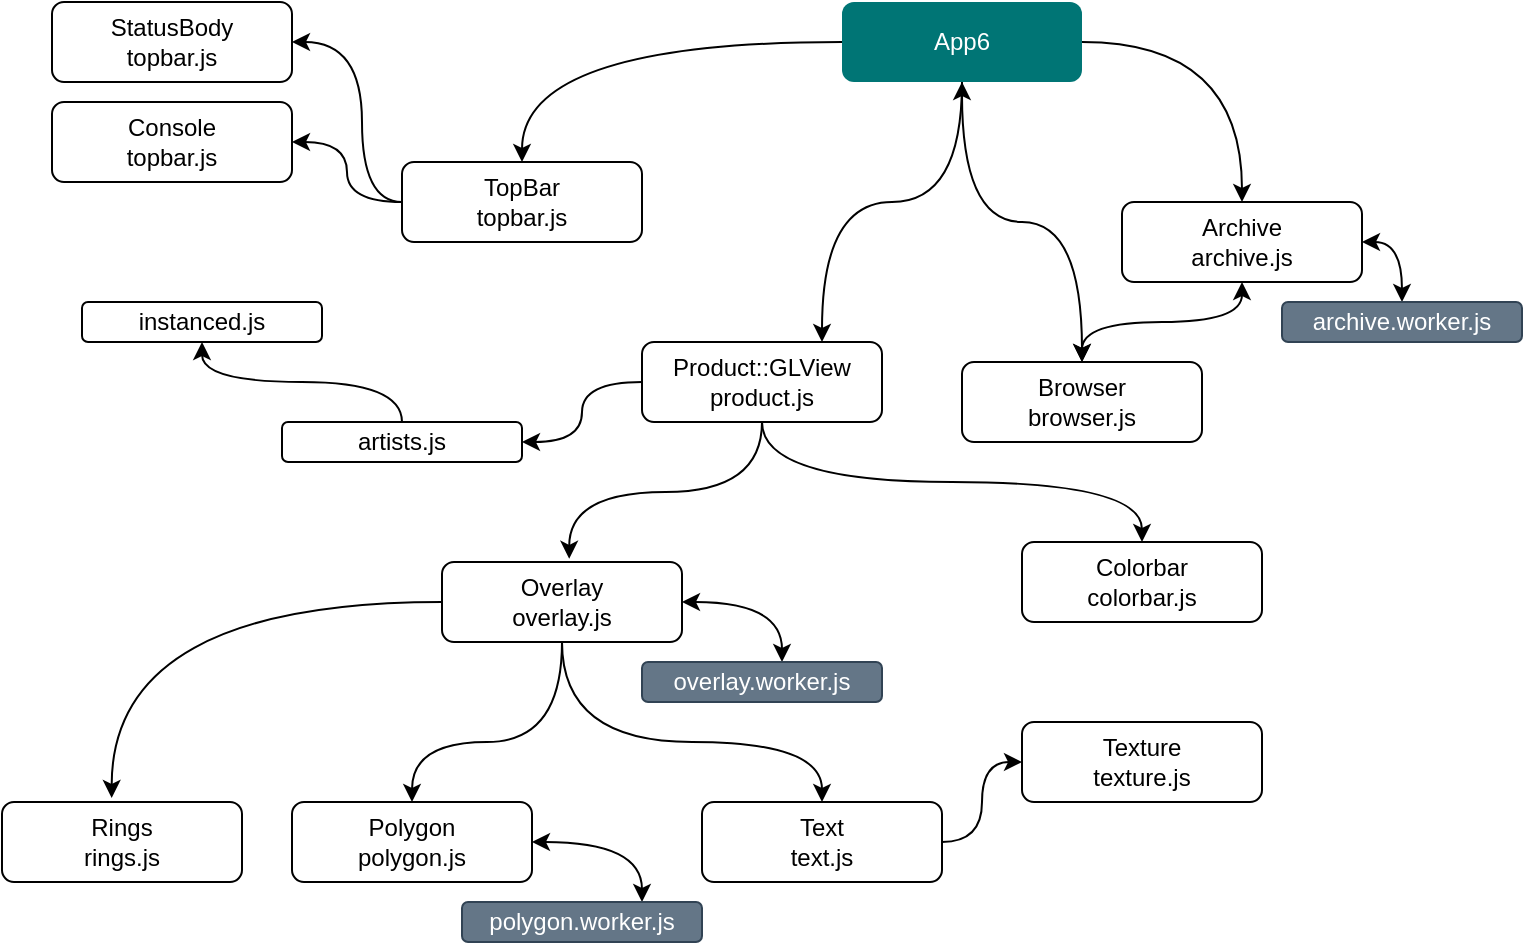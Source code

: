 <mxfile version="16.5.1" type="device" pages="3"><diagram id="s1EvRMZb2lIv_xL7dXXI" name="app6"><mxGraphModel dx="861" dy="581" grid="1" gridSize="10" guides="1" tooltips="1" connect="1" arrows="1" fold="1" page="1" pageScale="1" pageWidth="1100" pageHeight="850" math="0" shadow="0"><root><mxCell id="HyvnY60XRrLfKeuSC4Jx-0"/><mxCell id="HyvnY60XRrLfKeuSC4Jx-1" parent="HyvnY60XRrLfKeuSC4Jx-0"/><mxCell id="HyvnY60XRrLfKeuSC4Jx-2" value="App6" style="rounded=1;whiteSpace=wrap;html=1;fillColor=#007575;fontColor=#ffffff;strokeColor=none;" vertex="1" parent="HyvnY60XRrLfKeuSC4Jx-1"><mxGeometry x="460" y="40" width="120" height="40" as="geometry"/></mxCell><mxCell id="HyvnY60XRrLfKeuSC4Jx-3" style="edgeStyle=orthogonalEdgeStyle;curved=1;rounded=0;orthogonalLoop=1;jettySize=auto;html=1;" edge="1" parent="HyvnY60XRrLfKeuSC4Jx-1" source="HyvnY60XRrLfKeuSC4Jx-4" target="HyvnY60XRrLfKeuSC4Jx-27"><mxGeometry relative="1" as="geometry"/></mxCell><mxCell id="HyvnY60XRrLfKeuSC4Jx-4" value="Product::GLView&lt;br&gt;product.js" style="rounded=1;whiteSpace=wrap;html=1;" vertex="1" parent="HyvnY60XRrLfKeuSC4Jx-1"><mxGeometry x="360" y="210" width="120" height="40" as="geometry"/></mxCell><mxCell id="HyvnY60XRrLfKeuSC4Jx-5" style="edgeStyle=orthogonalEdgeStyle;curved=1;rounded=1;jumpStyle=arc;orthogonalLoop=1;jettySize=auto;html=1;startArrow=none;startFill=0;strokeColor=default;elbow=vertical;" edge="1" parent="HyvnY60XRrLfKeuSC4Jx-1" source="HyvnY60XRrLfKeuSC4Jx-7" target="HyvnY60XRrLfKeuSC4Jx-37"><mxGeometry relative="1" as="geometry"/></mxCell><mxCell id="HyvnY60XRrLfKeuSC4Jx-6" style="edgeStyle=orthogonalEdgeStyle;curved=1;rounded=1;jumpStyle=arc;orthogonalLoop=1;jettySize=auto;html=1;startArrow=none;startFill=0;strokeColor=default;elbow=vertical;" edge="1" parent="HyvnY60XRrLfKeuSC4Jx-1" source="HyvnY60XRrLfKeuSC4Jx-7" target="HyvnY60XRrLfKeuSC4Jx-38"><mxGeometry relative="1" as="geometry"><Array as="points"><mxPoint x="220" y="140"/><mxPoint x="220" y="60"/></Array></mxGeometry></mxCell><mxCell id="HyvnY60XRrLfKeuSC4Jx-7" value="TopBar&lt;br&gt;topbar.js" style="rounded=1;whiteSpace=wrap;html=1;" vertex="1" parent="HyvnY60XRrLfKeuSC4Jx-1"><mxGeometry x="240" y="120" width="120" height="40" as="geometry"/></mxCell><mxCell id="HyvnY60XRrLfKeuSC4Jx-8" style="edgeStyle=orthogonalEdgeStyle;rounded=0;orthogonalLoop=1;jettySize=auto;html=1;curved=1;startArrow=classic;startFill=1;" edge="1" parent="HyvnY60XRrLfKeuSC4Jx-1" source="HyvnY60XRrLfKeuSC4Jx-2" target="HyvnY60XRrLfKeuSC4Jx-12"><mxGeometry relative="1" as="geometry"/></mxCell><mxCell id="HyvnY60XRrLfKeuSC4Jx-9" style="rounded=1;orthogonalLoop=1;jettySize=auto;html=1;startArrow=classic;startFill=1;elbow=vertical;jumpStyle=arc;edgeStyle=orthogonalEdgeStyle;curved=1;" edge="1" parent="HyvnY60XRrLfKeuSC4Jx-1" source="HyvnY60XRrLfKeuSC4Jx-10" target="HyvnY60XRrLfKeuSC4Jx-11"><mxGeometry relative="1" as="geometry"><Array as="points"><mxPoint x="740" y="160"/></Array></mxGeometry></mxCell><mxCell id="HyvnY60XRrLfKeuSC4Jx-10" value="Archive&lt;br&gt;archive.js" style="rounded=1;whiteSpace=wrap;html=1;" vertex="1" parent="HyvnY60XRrLfKeuSC4Jx-1"><mxGeometry x="600" y="140" width="120" height="40" as="geometry"/></mxCell><mxCell id="HyvnY60XRrLfKeuSC4Jx-11" value="archive.worker.js" style="rounded=1;whiteSpace=wrap;html=1;fillColor=#647687;fontColor=#ffffff;strokeColor=#314354;" vertex="1" parent="HyvnY60XRrLfKeuSC4Jx-1"><mxGeometry x="680" y="190" width="120" height="20" as="geometry"/></mxCell><mxCell id="HyvnY60XRrLfKeuSC4Jx-12" value="Browser&lt;br&gt;browser.js" style="rounded=1;whiteSpace=wrap;html=1;" vertex="1" parent="HyvnY60XRrLfKeuSC4Jx-1"><mxGeometry x="520" y="220" width="120" height="40" as="geometry"/></mxCell><mxCell id="HyvnY60XRrLfKeuSC4Jx-13" style="edgeStyle=orthogonalEdgeStyle;curved=1;rounded=0;orthogonalLoop=1;jettySize=auto;html=1;exitX=0.5;exitY=1;exitDx=0;exitDy=0;" edge="1" parent="HyvnY60XRrLfKeuSC4Jx-1" source="HyvnY60XRrLfKeuSC4Jx-7" target="HyvnY60XRrLfKeuSC4Jx-7"><mxGeometry relative="1" as="geometry"/></mxCell><mxCell id="HyvnY60XRrLfKeuSC4Jx-14" style="edgeStyle=orthogonalEdgeStyle;orthogonalLoop=1;jettySize=auto;html=1;strokeColor=default;startArrow=classic;startFill=1;rounded=1;curved=1;" edge="1" parent="HyvnY60XRrLfKeuSC4Jx-1" source="HyvnY60XRrLfKeuSC4Jx-15" target="HyvnY60XRrLfKeuSC4Jx-17"><mxGeometry relative="1" as="geometry"><Array as="points"><mxPoint x="430" y="340"/></Array></mxGeometry></mxCell><mxCell id="HyvnY60XRrLfKeuSC4Jx-15" value="Overlay&lt;br&gt;overlay.js" style="rounded=1;whiteSpace=wrap;html=1;" vertex="1" parent="HyvnY60XRrLfKeuSC4Jx-1"><mxGeometry x="260" y="320" width="120" height="40" as="geometry"/></mxCell><mxCell id="HyvnY60XRrLfKeuSC4Jx-16" value="Colorbar&lt;br&gt;colorbar.js" style="rounded=1;whiteSpace=wrap;html=1;" vertex="1" parent="HyvnY60XRrLfKeuSC4Jx-1"><mxGeometry x="550" y="310" width="120" height="40" as="geometry"/></mxCell><mxCell id="HyvnY60XRrLfKeuSC4Jx-17" value="overlay.worker.js" style="rounded=1;whiteSpace=wrap;html=1;fillColor=#647687;fontColor=#ffffff;strokeColor=#314354;" vertex="1" parent="HyvnY60XRrLfKeuSC4Jx-1"><mxGeometry x="360" y="370" width="120" height="20" as="geometry"/></mxCell><mxCell id="HyvnY60XRrLfKeuSC4Jx-18" style="edgeStyle=orthogonalEdgeStyle;curved=1;rounded=0;orthogonalLoop=1;jettySize=auto;html=1;startArrow=classic;startFill=1;" edge="1" parent="HyvnY60XRrLfKeuSC4Jx-1" source="HyvnY60XRrLfKeuSC4Jx-19" target="HyvnY60XRrLfKeuSC4Jx-20"><mxGeometry relative="1" as="geometry"><Array as="points"><mxPoint x="360" y="460"/></Array></mxGeometry></mxCell><mxCell id="HyvnY60XRrLfKeuSC4Jx-19" value="Polygon&lt;br&gt;polygon.js" style="rounded=1;whiteSpace=wrap;html=1;" vertex="1" parent="HyvnY60XRrLfKeuSC4Jx-1"><mxGeometry x="185" y="440" width="120" height="40" as="geometry"/></mxCell><mxCell id="HyvnY60XRrLfKeuSC4Jx-20" value="polygon.worker.js" style="rounded=1;whiteSpace=wrap;html=1;fillColor=#647687;fontColor=#ffffff;strokeColor=#314354;" vertex="1" parent="HyvnY60XRrLfKeuSC4Jx-1"><mxGeometry x="270" y="490" width="120" height="20" as="geometry"/></mxCell><mxCell id="HyvnY60XRrLfKeuSC4Jx-21" value="" style="endArrow=classic;html=1;rounded=0;curved=1;edgeStyle=orthogonalEdgeStyle;" edge="1" parent="HyvnY60XRrLfKeuSC4Jx-1" source="HyvnY60XRrLfKeuSC4Jx-15" target="HyvnY60XRrLfKeuSC4Jx-19"><mxGeometry width="50" height="50" relative="1" as="geometry"><mxPoint x="490" y="440" as="sourcePoint"/><mxPoint x="540" y="390" as="targetPoint"/><Array as="points"><mxPoint x="320" y="410"/><mxPoint x="245" y="410"/></Array></mxGeometry></mxCell><mxCell id="HyvnY60XRrLfKeuSC4Jx-22" value="" style="endArrow=classic;html=1;rounded=0;curved=1;exitX=0.5;exitY=1;exitDx=0;exitDy=0;entryX=0.53;entryY=-0.04;entryDx=0;entryDy=0;entryPerimeter=0;edgeStyle=orthogonalEdgeStyle;" edge="1" parent="HyvnY60XRrLfKeuSC4Jx-1" source="HyvnY60XRrLfKeuSC4Jx-4" target="HyvnY60XRrLfKeuSC4Jx-15"><mxGeometry width="50" height="50" relative="1" as="geometry"><mxPoint x="490" y="370" as="sourcePoint"/><mxPoint x="540" y="320" as="targetPoint"/></mxGeometry></mxCell><mxCell id="HyvnY60XRrLfKeuSC4Jx-23" value="" style="endArrow=classic;html=1;rounded=0;edgeStyle=orthogonalEdgeStyle;elbow=vertical;curved=1;" edge="1" parent="HyvnY60XRrLfKeuSC4Jx-1" source="HyvnY60XRrLfKeuSC4Jx-4" target="HyvnY60XRrLfKeuSC4Jx-16"><mxGeometry width="50" height="50" relative="1" as="geometry"><mxPoint x="430" y="320" as="sourcePoint"/><mxPoint x="540" y="320" as="targetPoint"/><Array as="points"><mxPoint x="420" y="280"/><mxPoint x="610" y="280"/></Array></mxGeometry></mxCell><mxCell id="HyvnY60XRrLfKeuSC4Jx-24" value="Rings&lt;br&gt;rings.js" style="rounded=1;whiteSpace=wrap;html=1;" vertex="1" parent="HyvnY60XRrLfKeuSC4Jx-1"><mxGeometry x="40" y="440" width="120" height="40" as="geometry"/></mxCell><mxCell id="HyvnY60XRrLfKeuSC4Jx-25" value="" style="endArrow=classic;html=1;rounded=0;curved=1;entryX=0.457;entryY=-0.051;entryDx=0;entryDy=0;entryPerimeter=0;edgeStyle=orthogonalEdgeStyle;" edge="1" parent="HyvnY60XRrLfKeuSC4Jx-1" source="HyvnY60XRrLfKeuSC4Jx-15" target="HyvnY60XRrLfKeuSC4Jx-24"><mxGeometry width="50" height="50" relative="1" as="geometry"><mxPoint x="290" y="410" as="sourcePoint"/><mxPoint x="380" y="380" as="targetPoint"/></mxGeometry></mxCell><mxCell id="HyvnY60XRrLfKeuSC4Jx-26" style="edgeStyle=orthogonalEdgeStyle;curved=1;rounded=0;orthogonalLoop=1;jettySize=auto;html=1;entryX=0.5;entryY=1;entryDx=0;entryDy=0;startArrow=none;startFill=0;" edge="1" parent="HyvnY60XRrLfKeuSC4Jx-1" source="HyvnY60XRrLfKeuSC4Jx-27" target="HyvnY60XRrLfKeuSC4Jx-31"><mxGeometry relative="1" as="geometry"/></mxCell><mxCell id="HyvnY60XRrLfKeuSC4Jx-27" value="artists.js" style="rounded=1;whiteSpace=wrap;html=1;" vertex="1" parent="HyvnY60XRrLfKeuSC4Jx-1"><mxGeometry x="180" y="250" width="120" height="20" as="geometry"/></mxCell><mxCell id="HyvnY60XRrLfKeuSC4Jx-28" value="" style="endArrow=classic;html=1;rounded=0;curved=1;edgeStyle=orthogonalEdgeStyle;" edge="1" parent="HyvnY60XRrLfKeuSC4Jx-1" source="HyvnY60XRrLfKeuSC4Jx-2" target="HyvnY60XRrLfKeuSC4Jx-7"><mxGeometry width="50" height="50" relative="1" as="geometry"><mxPoint x="430" y="350" as="sourcePoint"/><mxPoint x="480" y="300" as="targetPoint"/></mxGeometry></mxCell><mxCell id="HyvnY60XRrLfKeuSC4Jx-29" value="" style="endArrow=classic;html=1;rounded=0;curved=1;edgeStyle=orthogonalEdgeStyle;" edge="1" parent="HyvnY60XRrLfKeuSC4Jx-1" source="HyvnY60XRrLfKeuSC4Jx-2" target="HyvnY60XRrLfKeuSC4Jx-10"><mxGeometry width="50" height="50" relative="1" as="geometry"><mxPoint x="430" y="350" as="sourcePoint"/><mxPoint x="480" y="300" as="targetPoint"/></mxGeometry></mxCell><mxCell id="HyvnY60XRrLfKeuSC4Jx-30" value="" style="endArrow=classic;html=1;rounded=0;curved=1;edgeStyle=orthogonalEdgeStyle;" edge="1" parent="HyvnY60XRrLfKeuSC4Jx-1" source="HyvnY60XRrLfKeuSC4Jx-2" target="HyvnY60XRrLfKeuSC4Jx-4"><mxGeometry width="50" height="50" relative="1" as="geometry"><mxPoint x="430" y="350" as="sourcePoint"/><mxPoint x="410" y="160" as="targetPoint"/><Array as="points"><mxPoint x="520" y="140"/><mxPoint x="450" y="140"/></Array></mxGeometry></mxCell><mxCell id="HyvnY60XRrLfKeuSC4Jx-31" value="instanced.js" style="rounded=1;whiteSpace=wrap;html=1;" vertex="1" parent="HyvnY60XRrLfKeuSC4Jx-1"><mxGeometry x="80" y="190" width="120" height="20" as="geometry"/></mxCell><mxCell id="HyvnY60XRrLfKeuSC4Jx-32" style="edgeStyle=orthogonalEdgeStyle;curved=1;rounded=0;orthogonalLoop=1;jettySize=auto;html=1;startArrow=none;startFill=0;elbow=vertical;" edge="1" parent="HyvnY60XRrLfKeuSC4Jx-1" source="HyvnY60XRrLfKeuSC4Jx-33" target="HyvnY60XRrLfKeuSC4Jx-34"><mxGeometry relative="1" as="geometry"/></mxCell><mxCell id="HyvnY60XRrLfKeuSC4Jx-33" value="Text&lt;br&gt;text.js" style="rounded=1;whiteSpace=wrap;html=1;" vertex="1" parent="HyvnY60XRrLfKeuSC4Jx-1"><mxGeometry x="390" y="440" width="120" height="40" as="geometry"/></mxCell><mxCell id="HyvnY60XRrLfKeuSC4Jx-34" value="Texture&lt;br&gt;texture.js" style="rounded=1;whiteSpace=wrap;html=1;" vertex="1" parent="HyvnY60XRrLfKeuSC4Jx-1"><mxGeometry x="550" y="400" width="120" height="40" as="geometry"/></mxCell><mxCell id="HyvnY60XRrLfKeuSC4Jx-35" value="" style="endArrow=classic;html=1;rounded=0;curved=1;edgeStyle=orthogonalEdgeStyle;" edge="1" parent="HyvnY60XRrLfKeuSC4Jx-1" target="HyvnY60XRrLfKeuSC4Jx-33"><mxGeometry width="50" height="50" relative="1" as="geometry"><mxPoint x="320" y="360" as="sourcePoint"/><mxPoint x="380" y="330" as="targetPoint"/><Array as="points"><mxPoint x="320" y="410"/><mxPoint x="450" y="410"/></Array></mxGeometry></mxCell><mxCell id="HyvnY60XRrLfKeuSC4Jx-36" value="" style="endArrow=classic;startArrow=classic;html=1;rounded=0;strokeColor=default;curved=1;elbow=vertical;edgeStyle=orthogonalEdgeStyle;" edge="1" parent="HyvnY60XRrLfKeuSC4Jx-1" source="HyvnY60XRrLfKeuSC4Jx-12" target="HyvnY60XRrLfKeuSC4Jx-10"><mxGeometry width="50" height="50" relative="1" as="geometry"><mxPoint x="340" y="350" as="sourcePoint"/><mxPoint x="390" y="300" as="targetPoint"/></mxGeometry></mxCell><mxCell id="HyvnY60XRrLfKeuSC4Jx-37" value="Console&lt;br&gt;topbar.js" style="rounded=1;whiteSpace=wrap;html=1;" vertex="1" parent="HyvnY60XRrLfKeuSC4Jx-1"><mxGeometry x="65" y="90" width="120" height="40" as="geometry"/></mxCell><mxCell id="HyvnY60XRrLfKeuSC4Jx-38" value="StatusBody&lt;br&gt;topbar.js" style="rounded=1;whiteSpace=wrap;html=1;" vertex="1" parent="HyvnY60XRrLfKeuSC4Jx-1"><mxGeometry x="65" y="40" width="120" height="40" as="geometry"/></mxCell></root></mxGraphModel></diagram><diagram id="4OoYdLRXKXt4HZj8AA9S" name="backhaul"><mxGraphModel dx="1420" dy="958" grid="1" gridSize="10" guides="1" tooltips="1" connect="1" arrows="1" fold="1" page="1" pageScale="1" pageWidth="1100" pageHeight="850" math="0" shadow="0"><root><mxCell id="AlK3y2lZaFf-fK_Bh5hJ-0"/><mxCell id="AlK3y2lZaFf-fK_Bh5hJ-1" parent="AlK3y2lZaFf-fK_Bh5hJ-0"/><mxCell id="zMdFR6FNfY9rpCA_iUsw-4" style="edgeStyle=orthogonalEdgeStyle;curved=1;rounded=0;orthogonalLoop=1;jettySize=auto;html=1;fontFamily=Tahoma;fontColor=#007FFF;startArrow=none;startFill=0;endArrow=none;endFill=0;strokeColor=default;" parent="AlK3y2lZaFf-fK_Bh5hJ-1" source="AlK3y2lZaFf-fK_Bh5hJ-32" target="AlK3y2lZaFf-fK_Bh5hJ-45" edge="1"><mxGeometry relative="1" as="geometry"/></mxCell><mxCell id="AlK3y2lZaFf-fK_Bh5hJ-32" value="Radar" style="rounded=1;whiteSpace=wrap;html=1;fillColor=#008a00;fontColor=#ffffff;strokeColor=#005700;" parent="AlK3y2lZaFf-fK_Bh5hJ-1" vertex="1"><mxGeometry x="40" y="60" width="60" height="30" as="geometry"/></mxCell><mxCell id="zMdFR6FNfY9rpCA_iUsw-3" style="edgeStyle=orthogonalEdgeStyle;curved=1;rounded=0;orthogonalLoop=1;jettySize=auto;html=1;fontFamily=Tahoma;fontColor=#007FFF;startArrow=none;startFill=0;endArrow=none;endFill=0;strokeColor=default;" parent="AlK3y2lZaFf-fK_Bh5hJ-1" source="AlK3y2lZaFf-fK_Bh5hJ-42" target="AlK3y2lZaFf-fK_Bh5hJ-62" edge="1"><mxGeometry relative="1" as="geometry"/></mxCell><mxCell id="AlK3y2lZaFf-fK_Bh5hJ-42" value="Radar" style="rounded=1;whiteSpace=wrap;html=1;fillColor=#008a00;fontColor=#ffffff;strokeColor=#005700;" parent="AlK3y2lZaFf-fK_Bh5hJ-1" vertex="1"><mxGeometry x="40" y="240" width="60" height="30" as="geometry"/></mxCell><mxCell id="AlK3y2lZaFf-fK_Bh5hJ-67" style="edgeStyle=orthogonalEdgeStyle;rounded=0;orthogonalLoop=1;jettySize=auto;html=1;startArrow=none;startFill=0;endArrow=none;endFill=0;strokeColor=default;curved=1;entryX=0.009;entryY=0.276;entryDx=0;entryDy=0;entryPerimeter=0;" parent="AlK3y2lZaFf-fK_Bh5hJ-1" source="AlK3y2lZaFf-fK_Bh5hJ-45" target="AlK3y2lZaFf-fK_Bh5hJ-66" edge="1"><mxGeometry relative="1" as="geometry"/></mxCell><mxCell id="AlK3y2lZaFf-fK_Bh5hJ-45" value="frontend.consumer.Radar" style="rounded=1;whiteSpace=wrap;html=1;fillColor=#6d8764;fontColor=#ffffff;strokeColor=#3A5431;" parent="AlK3y2lZaFf-fK_Bh5hJ-1" vertex="1"><mxGeometry x="130" y="60" width="160" height="30" as="geometry"/></mxCell><mxCell id="AlK3y2lZaFf-fK_Bh5hJ-46" style="edgeStyle=orthogonalEdgeStyle;rounded=0;orthogonalLoop=1;jettySize=auto;html=1;strokeColor=default;endArrow=none;endFill=0;startArrow=none;startFill=0;curved=1;" parent="AlK3y2lZaFf-fK_Bh5hJ-1" source="AlK3y2lZaFf-fK_Bh5hJ-45" target="AlK3y2lZaFf-fK_Bh5hJ-47" edge="1"><mxGeometry relative="1" as="geometry"/></mxCell><mxCell id="AlK3y2lZaFf-fK_Bh5hJ-47" value="runloop" style="ellipse;shape=doubleEllipse;whiteSpace=wrap;html=1;aspect=fixed;" parent="AlK3y2lZaFf-fK_Bh5hJ-1" vertex="1"><mxGeometry x="190" y="110" width="60" height="60" as="geometry"/></mxCell><mxCell id="AlK3y2lZaFf-fK_Bh5hJ-60" value="runloop" style="ellipse;shape=doubleEllipse;whiteSpace=wrap;html=1;aspect=fixed;" parent="AlK3y2lZaFf-fK_Bh5hJ-1" vertex="1"><mxGeometry x="200" y="290" width="60" height="60" as="geometry"/></mxCell><mxCell id="AlK3y2lZaFf-fK_Bh5hJ-61" style="edgeStyle=orthogonalEdgeStyle;rounded=0;orthogonalLoop=1;jettySize=auto;html=1;strokeColor=default;endArrow=none;endFill=0;startArrow=none;startFill=0;curved=1;" parent="AlK3y2lZaFf-fK_Bh5hJ-1" source="AlK3y2lZaFf-fK_Bh5hJ-62" target="AlK3y2lZaFf-fK_Bh5hJ-60" edge="1"><mxGeometry relative="1" as="geometry"/></mxCell><mxCell id="AlK3y2lZaFf-fK_Bh5hJ-68" style="edgeStyle=orthogonalEdgeStyle;rounded=0;orthogonalLoop=1;jettySize=auto;html=1;startArrow=none;startFill=0;endArrow=none;endFill=0;strokeColor=default;curved=1;entryX=0.001;entryY=0.714;entryDx=0;entryDy=0;entryPerimeter=0;" parent="AlK3y2lZaFf-fK_Bh5hJ-1" source="AlK3y2lZaFf-fK_Bh5hJ-62" target="AlK3y2lZaFf-fK_Bh5hJ-66" edge="1"><mxGeometry relative="1" as="geometry"/></mxCell><mxCell id="AlK3y2lZaFf-fK_Bh5hJ-62" value="frontend.consumer.Radar" style="rounded=1;whiteSpace=wrap;html=1;fillColor=#6d8764;fontColor=#ffffff;strokeColor=#3A5431;" parent="AlK3y2lZaFf-fK_Bh5hJ-1" vertex="1"><mxGeometry x="130" y="240" width="160" height="30" as="geometry"/></mxCell><mxCell id="AlK3y2lZaFf-fK_Bh5hJ-65" style="edgeStyle=orthogonalEdgeStyle;rounded=0;orthogonalLoop=1;jettySize=auto;html=1;startArrow=none;startFill=0;endArrow=none;endFill=0;strokeColor=default;" parent="AlK3y2lZaFf-fK_Bh5hJ-1" source="AlK3y2lZaFf-fK_Bh5hJ-63" target="AlK3y2lZaFf-fK_Bh5hJ-64" edge="1"><mxGeometry relative="1" as="geometry"/></mxCell><mxCell id="AlK3y2lZaFf-fK_Bh5hJ-71" style="edgeStyle=orthogonalEdgeStyle;curved=1;rounded=0;orthogonalLoop=1;jettySize=auto;html=1;startArrow=none;startFill=0;endArrow=none;endFill=0;strokeColor=default;entryX=1;entryY=0.25;entryDx=0;entryDy=0;" parent="AlK3y2lZaFf-fK_Bh5hJ-1" source="AlK3y2lZaFf-fK_Bh5hJ-63" target="AlK3y2lZaFf-fK_Bh5hJ-66" edge="1"><mxGeometry relative="1" as="geometry"/></mxCell><mxCell id="AlK3y2lZaFf-fK_Bh5hJ-63" value="frontend.consumer.User" style="rounded=1;whiteSpace=wrap;html=1;fillColor=#647687;fontColor=#ffffff;strokeColor=#314354;" parent="AlK3y2lZaFf-fK_Bh5hJ-1" vertex="1"><mxGeometry x="480" y="60" width="160" height="30" as="geometry"/></mxCell><mxCell id="AlK3y2lZaFf-fK_Bh5hJ-64" value="User" style="rounded=1;whiteSpace=wrap;html=1;fillColor=#0050ef;fontColor=#ffffff;strokeColor=#001DBC;" parent="AlK3y2lZaFf-fK_Bh5hJ-1" vertex="1"><mxGeometry x="660" y="60" width="60" height="30" as="geometry"/></mxCell><mxCell id="AlK3y2lZaFf-fK_Bh5hJ-66" value="Backhaul" style="shape=process;whiteSpace=wrap;html=1;backgroundOutline=1;" parent="AlK3y2lZaFf-fK_Bh5hJ-1" vertex="1"><mxGeometry x="330" y="120" width="100" height="80" as="geometry"/></mxCell><mxCell id="AlK3y2lZaFf-fK_Bh5hJ-75" style="edgeStyle=orthogonalEdgeStyle;curved=1;rounded=0;orthogonalLoop=1;jettySize=auto;html=1;startArrow=none;startFill=0;endArrow=none;endFill=0;strokeColor=default;entryX=1.002;entryY=0.58;entryDx=0;entryDy=0;entryPerimeter=0;" parent="AlK3y2lZaFf-fK_Bh5hJ-1" source="AlK3y2lZaFf-fK_Bh5hJ-72" target="AlK3y2lZaFf-fK_Bh5hJ-66" edge="1"><mxGeometry relative="1" as="geometry"><mxPoint x="470" y="160" as="targetPoint"/></mxGeometry></mxCell><mxCell id="AlK3y2lZaFf-fK_Bh5hJ-72" value="frontend.consumer.User" style="rounded=1;whiteSpace=wrap;html=1;fillColor=#647687;fontColor=#ffffff;strokeColor=#314354;" parent="AlK3y2lZaFf-fK_Bh5hJ-1" vertex="1"><mxGeometry x="500" y="190" width="160" height="30" as="geometry"/></mxCell><mxCell id="AlK3y2lZaFf-fK_Bh5hJ-73" style="edgeStyle=orthogonalEdgeStyle;rounded=0;orthogonalLoop=1;jettySize=auto;html=1;startArrow=none;startFill=0;endArrow=none;endFill=0;strokeColor=default;" parent="AlK3y2lZaFf-fK_Bh5hJ-1" source="AlK3y2lZaFf-fK_Bh5hJ-72" target="AlK3y2lZaFf-fK_Bh5hJ-74" edge="1"><mxGeometry relative="1" as="geometry"/></mxCell><mxCell id="AlK3y2lZaFf-fK_Bh5hJ-74" value="User" style="rounded=1;whiteSpace=wrap;html=1;fillColor=#0050ef;fontColor=#ffffff;strokeColor=#001DBC;" parent="AlK3y2lZaFf-fK_Bh5hJ-1" vertex="1"><mxGeometry x="690" y="190" width="60" height="30" as="geometry"/></mxCell><mxCell id="AlK3y2lZaFf-fK_Bh5hJ-80" style="edgeStyle=orthogonalEdgeStyle;curved=1;rounded=0;orthogonalLoop=1;jettySize=auto;html=1;startArrow=none;startFill=0;endArrow=none;endFill=0;strokeColor=default;entryX=1;entryY=0.75;entryDx=0;entryDy=0;" parent="AlK3y2lZaFf-fK_Bh5hJ-1" source="AlK3y2lZaFf-fK_Bh5hJ-77" target="AlK3y2lZaFf-fK_Bh5hJ-66" edge="1"><mxGeometry relative="1" as="geometry"/></mxCell><mxCell id="AlK3y2lZaFf-fK_Bh5hJ-77" value="frontend.consumer.User" style="rounded=1;whiteSpace=wrap;html=1;fillColor=#647687;fontColor=#ffffff;strokeColor=#314354;" parent="AlK3y2lZaFf-fK_Bh5hJ-1" vertex="1"><mxGeometry x="480" y="240" width="160" height="30" as="geometry"/></mxCell><mxCell id="AlK3y2lZaFf-fK_Bh5hJ-78" style="edgeStyle=orthogonalEdgeStyle;rounded=0;orthogonalLoop=1;jettySize=auto;html=1;startArrow=none;startFill=0;endArrow=none;endFill=0;strokeColor=default;" parent="AlK3y2lZaFf-fK_Bh5hJ-1" source="AlK3y2lZaFf-fK_Bh5hJ-77" target="AlK3y2lZaFf-fK_Bh5hJ-79" edge="1"><mxGeometry relative="1" as="geometry"/></mxCell><mxCell id="AlK3y2lZaFf-fK_Bh5hJ-79" value="User" style="rounded=1;whiteSpace=wrap;html=1;fillColor=#0050ef;fontColor=#ffffff;strokeColor=#001DBC;" parent="AlK3y2lZaFf-fK_Bh5hJ-1" vertex="1"><mxGeometry x="660" y="240" width="60" height="30" as="geometry"/></mxCell><mxCell id="AlK3y2lZaFf-fK_Bh5hJ-82" style="edgeStyle=orthogonalEdgeStyle;curved=1;rounded=0;orthogonalLoop=1;jettySize=auto;html=1;entryX=1.002;entryY=0.43;entryDx=0;entryDy=0;entryPerimeter=0;startArrow=none;startFill=0;endArrow=none;endFill=0;strokeColor=default;" parent="AlK3y2lZaFf-fK_Bh5hJ-1" source="AlK3y2lZaFf-fK_Bh5hJ-81" target="AlK3y2lZaFf-fK_Bh5hJ-66" edge="1"><mxGeometry relative="1" as="geometry"/></mxCell><mxCell id="AlK3y2lZaFf-fK_Bh5hJ-81" value="frontend.consumer.User" style="rounded=1;whiteSpace=wrap;html=1;fillColor=#647687;fontColor=#ffffff;strokeColor=#314354;" parent="AlK3y2lZaFf-fK_Bh5hJ-1" vertex="1"><mxGeometry x="500" y="115" width="160" height="30" as="geometry"/></mxCell><mxCell id="AlK3y2lZaFf-fK_Bh5hJ-84" style="edgeStyle=orthogonalEdgeStyle;curved=1;rounded=0;orthogonalLoop=1;jettySize=auto;html=1;startArrow=none;startFill=0;endArrow=none;endFill=0;strokeColor=default;" parent="AlK3y2lZaFf-fK_Bh5hJ-1" source="AlK3y2lZaFf-fK_Bh5hJ-83" target="AlK3y2lZaFf-fK_Bh5hJ-81" edge="1"><mxGeometry relative="1" as="geometry"/></mxCell><mxCell id="AlK3y2lZaFf-fK_Bh5hJ-83" value="User" style="rounded=1;whiteSpace=wrap;html=1;fillColor=#0050ef;fontColor=#ffffff;strokeColor=#001DBC;" parent="AlK3y2lZaFf-fK_Bh5hJ-1" vertex="1"><mxGeometry x="690" y="115" width="60" height="30" as="geometry"/></mxCell></root></mxGraphModel></diagram><diagram id="slO30-IlRVTLRI6-r-4Q" name="events"><mxGraphModel dx="1420" dy="958" grid="1" gridSize="10" guides="1" tooltips="1" connect="1" arrows="1" fold="1" page="1" pageScale="1" pageWidth="1100" pageHeight="850" math="0" shadow="0"><root><mxCell id="0"/><mxCell id="1" parent="0"/><mxCell id="JSVDOdbcR01fDy3UXJGy-13" value="init a runloop" style="text;html=1;strokeColor=none;fillColor=none;align=left;verticalAlign=middle;whiteSpace=wrap;rounded=0;" parent="1" vertex="1"><mxGeometry x="220" y="395" width="140" height="30" as="geometry"/></mxCell><mxCell id="DsLyBvwaoFQymfHfmCT6-2" value="User" style="rounded=1;whiteSpace=wrap;html=1;fillColor=#0050ef;fontColor=#ffffff;strokeColor=#001DBC;" parent="1" vertex="1"><mxGeometry x="40" y="640" width="160" height="30" as="geometry"/></mxCell><mxCell id="DsLyBvwaoFQymfHfmCT6-4" value="frontend.consumers.User" style="rounded=1;whiteSpace=wrap;html=1;fillColor=#647687;fontColor=#ffffff;strokeColor=#314354;" parent="1" vertex="1"><mxGeometry x="40" y="680" width="160" height="30" as="geometry"/></mxCell><mxCell id="DsLyBvwaoFQymfHfmCT6-6" value="Backhaul" style="shape=process;whiteSpace=wrap;html=1;backgroundOutline=1;" parent="1" vertex="1"><mxGeometry x="40" y="720" width="160" height="30" as="geometry"/></mxCell><mxCell id="DsLyBvwaoFQymfHfmCT6-23" value="connects to RadarHub" style="text;html=1;strokeColor=none;fillColor=none;align=left;verticalAlign=middle;whiteSpace=wrap;rounded=0;" parent="1" vertex="1"><mxGeometry x="220" y="640" width="180" height="30" as="geometry"/></mxCell><mxCell id="DsLyBvwaoFQymfHfmCT6-24" value="connect()" style="text;html=1;strokeColor=none;fillColor=none;align=left;verticalAlign=middle;whiteSpace=wrap;rounded=0;fontFamily=Tahoma;fontColor=#007FFF;fontStyle=0;labelBorderColor=none;" parent="1" vertex="1"><mxGeometry x="220" y="680" width="100" height="30" as="geometry"/></mxCell><mxCell id="DsLyBvwaoFQymfHfmCT6-25" value="acceptUser()" style="text;html=1;strokeColor=none;fillColor=none;align=left;verticalAlign=middle;whiteSpace=wrap;rounded=0;fontFamily=Tahoma;fontColor=#007FFF;fontStyle=0;labelBorderColor=none;" parent="1" vertex="1"><mxGeometry x="220" y="760" width="100" height="30" as="geometry"/></mxCell><mxCell id="DsLyBvwaoFQymfHfmCT6-33" value="messageRadar()" style="text;html=1;strokeColor=none;fillColor=none;align=left;verticalAlign=middle;whiteSpace=wrap;rounded=0;fontFamily=Tahoma;fontColor=#007FFF;fontStyle=0;labelBorderColor=none;" parent="1" vertex="1"><mxGeometry x="660" y="530" width="100" height="30" as="geometry"/></mxCell><mxCell id="KjQpBQ8RLEwinji2lJXe-1" value="Radar" style="rounded=1;whiteSpace=wrap;html=1;fillColor=#008a00;fontColor=#ffffff;strokeColor=#005700;" parent="1" vertex="1"><mxGeometry x="40" y="80" width="160" height="30" as="geometry"/></mxCell><mxCell id="KjQpBQ8RLEwinji2lJXe-5" value="runloop" style="ellipse;shape=doubleEllipse;whiteSpace=wrap;html=1;aspect=fixed;" parent="1" vertex="1"><mxGeometry x="90" y="380" width="60" height="60" as="geometry"/></mxCell><mxCell id="KjQpBQ8RLEwinji2lJXe-18" value="User Connect" style="text;html=1;strokeColor=none;fillColor=none;align=center;verticalAlign=middle;whiteSpace=wrap;rounded=0;fontStyle=1;fontSize=14;" parent="1" vertex="1"><mxGeometry x="40" y="600" width="160" height="30" as="geometry"/></mxCell><mxCell id="KjQpBQ8RLEwinji2lJXe-19" value="Radar Connect" style="text;html=1;strokeColor=none;fillColor=none;align=center;verticalAlign=middle;whiteSpace=wrap;rounded=0;fontStyle=1;fontSize=14;" parent="1" vertex="1"><mxGeometry x="40" y="40" width="160" height="30" as="geometry"/></mxCell><mxCell id="KjQpBQ8RLEwinji2lJXe-20" value="Radar to User(s)" style="text;html=1;strokeColor=none;fillColor=none;align=center;verticalAlign=middle;whiteSpace=wrap;rounded=0;fontStyle=1;fontSize=14;" parent="1" vertex="1"><mxGeometry x="480" y="40" width="160" height="30" as="geometry"/></mxCell><mxCell id="KjQpBQ8RLEwinji2lJXe-21" value="radarConnect()" style="text;html=1;strokeColor=none;fillColor=none;align=left;verticalAlign=middle;whiteSpace=wrap;rounded=0;fontFamily=Tahoma;fontColor=#007FFF;fontStyle=0;labelBorderColor=none;" parent="1" vertex="1"><mxGeometry x="220" y="340" width="100" height="30" as="geometry"/></mxCell><mxCell id="KjQpBQ8RLEwinji2lJXe-24" value="receive(bytes_data=...)" style="text;html=1;strokeColor=none;fillColor=none;align=left;verticalAlign=middle;whiteSpace=wrap;rounded=0;fontFamily=Tahoma;fontColor=#007FFF;" parent="1" vertex="1"><mxGeometry x="660" y="120" width="100" height="30" as="geometry"/></mxCell><mxCell id="Iao7xpi4PQk2F8vrUq7w-6" value="frontend.consumers.Radar" style="rounded=1;whiteSpace=wrap;html=1;fillColor=#6d8764;fontColor=#ffffff;strokeColor=#3A5431;" parent="1" vertex="1"><mxGeometry x="40" y="120" width="160" height="30" as="geometry"/></mxCell><mxCell id="Iao7xpi4PQk2F8vrUq7w-8" value="frontend.consumers.Radar" style="rounded=1;whiteSpace=wrap;html=1;fillColor=#6d8764;fontColor=#ffffff;strokeColor=#3A5431;" parent="1" vertex="1"><mxGeometry x="480" y="610" width="160" height="30" as="geometry"/></mxCell><mxCell id="Iao7xpi4PQk2F8vrUq7w-10" value="frontend.consumers.Radar" style="rounded=1;whiteSpace=wrap;html=1;fillColor=#6d8764;fontColor=#ffffff;strokeColor=#3A5431;" parent="1" vertex="1"><mxGeometry x="480" y="530" width="160" height="30" as="geometry"/></mxCell><mxCell id="Iao7xpi4PQk2F8vrUq7w-12" value="frontend.consumers.User" style="rounded=1;whiteSpace=wrap;html=1;fillColor=#647687;fontColor=#ffffff;strokeColor=#314354;" parent="1" vertex="1"><mxGeometry x="480" y="690" width="160" height="30" as="geometry"/></mxCell><mxCell id="Iao7xpi4PQk2F8vrUq7w-13" value="userInit()" style="text;html=1;strokeColor=none;fillColor=none;align=left;verticalAlign=middle;whiteSpace=wrap;rounded=0;fontFamily=Tahoma;fontColor=#007FFF;fontStyle=0;labelBorderColor=none;" parent="1" vertex="1"><mxGeometry x="220" y="720" width="100" height="30" as="geometry"/></mxCell><mxCell id="Iao7xpi4PQk2F8vrUq7w-15" value="frontend.consumers.Radar" style="rounded=1;whiteSpace=wrap;html=1;fillColor=#6d8764;fontColor=#ffffff;strokeColor=#3A5431;" parent="1" vertex="1"><mxGeometry x="40" y="450" width="160" height="30" as="geometry"/></mxCell><mxCell id="Iao7xpi4PQk2F8vrUq7w-16" value="frontend.consumers.User" style="rounded=1;whiteSpace=wrap;html=1;fillColor=#647687;fontColor=#ffffff;strokeColor=#314354;" parent="1" vertex="1"><mxGeometry x="40" y="760" width="160" height="30" as="geometry"/></mxCell><mxCell id="Iao7xpi4PQk2F8vrUq7w-19" value="User" style="rounded=1;whiteSpace=wrap;html=1;fillColor=#0050ef;fontColor=#ffffff;strokeColor=#001DBC;" parent="1" vertex="1"><mxGeometry x="480" y="410" width="160" height="30" as="geometry"/></mxCell><mxCell id="Iao7xpi4PQk2F8vrUq7w-21" value="Radar" style="rounded=1;whiteSpace=wrap;html=1;fillColor=#008a00;fontColor=#ffffff;strokeColor=#005700;" parent="1" vertex="1"><mxGeometry x="480" y="570" width="160" height="30" as="geometry"/></mxCell><mxCell id="Iao7xpi4PQk2F8vrUq7w-22" value="frontend.consumers.User" style="rounded=1;whiteSpace=wrap;html=1;fillColor=#647687;fontColor=#ffffff;strokeColor=#314354;" parent="1" vertex="1"><mxGeometry x="480" y="450" width="160" height="30" as="geometry"/></mxCell><mxCell id="Iao7xpi4PQk2F8vrUq7w-23" value="User to Radar" style="text;html=1;strokeColor=none;fillColor=none;align=center;verticalAlign=middle;whiteSpace=wrap;rounded=0;fontStyle=1;fontSize=14;" parent="1" vertex="1"><mxGeometry x="480" y="370" width="160" height="30" as="geometry"/></mxCell><mxCell id="Iao7xpi4PQk2F8vrUq7w-26" value="userMessage()" style="text;html=1;strokeColor=none;fillColor=none;align=left;verticalAlign=middle;whiteSpace=wrap;rounded=0;fontFamily=Tahoma;fontColor=#007FFF;fontStyle=0;labelBorderColor=none;" parent="1" vertex="1"><mxGeometry x="660" y="490" width="170" height="30" as="geometry"/></mxCell><mxCell id="Iao7xpi4PQk2F8vrUq7w-27" value="receive(text_data=...)" style="text;html=1;strokeColor=none;fillColor=none;align=left;verticalAlign=middle;whiteSpace=wrap;rounded=0;fontFamily=Tahoma;fontColor=#007FFF;fontStyle=0;labelBorderColor=none;" parent="1" vertex="1"><mxGeometry x="660" y="450" width="180" height="30" as="geometry"/></mxCell><mxCell id="Iao7xpi4PQk2F8vrUq7w-28" value="do something with the payload" style="text;html=1;strokeColor=none;fillColor=none;align=left;verticalAlign=middle;whiteSpace=wrap;rounded=0;" parent="1" vertex="1"><mxGeometry x="660" y="570" width="180" height="30" as="geometry"/></mxCell><mxCell id="Iao7xpi4PQk2F8vrUq7w-29" value="receive(bytes_data=...)" style="text;html=1;strokeColor=none;fillColor=none;align=left;verticalAlign=middle;whiteSpace=wrap;rounded=0;fontFamily=Tahoma;fontColor=#007FFF;fontStyle=0;labelBorderColor=none;" parent="1" vertex="1"><mxGeometry x="660" y="610" width="180" height="30" as="geometry"/></mxCell><mxCell id="Iao7xpi4PQk2F8vrUq7w-31" value="radarMessage()" style="text;html=1;strokeColor=none;fillColor=none;align=left;verticalAlign=middle;whiteSpace=wrap;rounded=0;fontFamily=Tahoma;fontColor=#007FFF;fontStyle=0;labelBorderColor=none;" parent="1" vertex="1"><mxGeometry x="660" y="650" width="100" height="30" as="geometry"/></mxCell><mxCell id="Iao7xpi4PQk2F8vrUq7w-32" value="User" style="rounded=1;whiteSpace=wrap;html=1;fillColor=#0050ef;fontColor=#ffffff;strokeColor=#001DBC;" parent="1" vertex="1"><mxGeometry x="480" y="730" width="160" height="30" as="geometry"/></mxCell><mxCell id="Iao7xpi4PQk2F8vrUq7w-33" value="messageUser()" style="text;html=1;strokeColor=none;fillColor=none;align=left;verticalAlign=middle;whiteSpace=wrap;rounded=0;fontFamily=Tahoma;fontColor=#007FFF;fontStyle=0;labelBorderColor=none;" parent="1" vertex="1"><mxGeometry x="660" y="690" width="100" height="30" as="geometry"/></mxCell><mxCell id="Iao7xpi4PQk2F8vrUq7w-35" value="radarInit()" style="text;html=1;strokeColor=none;fillColor=none;align=left;verticalAlign=middle;whiteSpace=wrap;rounded=0;fontFamily=Tahoma;fontColor=#007FFF;fontStyle=0;labelBorderColor=none;" parent="1" vertex="1"><mxGeometry x="220" y="160" width="180" height="30" as="geometry"/></mxCell><mxCell id="Iao7xpi4PQk2F8vrUq7w-40" value="Backhaul" style="shape=process;whiteSpace=wrap;html=1;backgroundOutline=1;" parent="1" vertex="1"><mxGeometry x="480" y="490" width="160" height="30" as="geometry"/></mxCell><mxCell id="Iao7xpi4PQk2F8vrUq7w-41" value="Backhaul" style="shape=process;whiteSpace=wrap;html=1;backgroundOutline=1;" parent="1" vertex="1"><mxGeometry x="480" y="650" width="160" height="30" as="geometry"/></mxCell><mxCell id="Iao7xpi4PQk2F8vrUq7w-46" value="Backhaul" style="shape=process;whiteSpace=wrap;html=1;backgroundOutline=1;" parent="1" vertex="1"><mxGeometry x="40" y="160" width="160" height="30" as="geometry"/></mxCell><mxCell id="Iao7xpi4PQk2F8vrUq7w-47" value="connect()" style="text;html=1;strokeColor=none;fillColor=none;align=left;verticalAlign=middle;whiteSpace=wrap;rounded=0;fontFamily=Tahoma;fontColor=#007FFF;fontStyle=0;labelBorderColor=none;" parent="1" vertex="1"><mxGeometry x="220" y="120" width="180" height="30" as="geometry"/></mxCell><mxCell id="Iao7xpi4PQk2F8vrUq7w-48" value="frontend.consumers.Radar" style="rounded=1;whiteSpace=wrap;html=1;fillColor=#6d8764;fontColor=#ffffff;strokeColor=#3A5431;" parent="1" vertex="1"><mxGeometry x="40" y="200" width="160" height="30" as="geometry"/></mxCell><mxCell id="Iao7xpi4PQk2F8vrUq7w-49" value="acceptRadar()" style="text;html=1;strokeColor=none;fillColor=none;align=left;verticalAlign=middle;whiteSpace=wrap;rounded=0;fontFamily=Tahoma;fontColor=#007FFF;fontStyle=0;labelBorderColor=none;" parent="1" vertex="1"><mxGeometry x="220" y="200" width="180" height="30" as="geometry"/></mxCell><mxCell id="Iao7xpi4PQk2F8vrUq7w-50" value="Radar" style="rounded=1;whiteSpace=wrap;html=1;fillColor=#008a00;fontColor=#ffffff;strokeColor=#005700;" parent="1" vertex="1"><mxGeometry x="40" y="260" width="160" height="30" as="geometry"/></mxCell><mxCell id="Iao7xpi4PQk2F8vrUq7w-51" value="b'{command: &quot;radarConnect&quot; ...}'" style="text;html=1;strokeColor=none;fillColor=none;align=left;verticalAlign=middle;whiteSpace=wrap;rounded=0;fontSize=12;" parent="1" vertex="1"><mxGeometry x="220" y="260" width="180" height="30" as="geometry"/></mxCell><mxCell id="Iao7xpi4PQk2F8vrUq7w-52" value="frontend.consumers.Radar" style="rounded=1;whiteSpace=wrap;html=1;fillColor=#6d8764;fontColor=#ffffff;strokeColor=#3A5431;" parent="1" vertex="1"><mxGeometry x="40" y="300" width="160" height="30" as="geometry"/></mxCell><mxCell id="Iao7xpi4PQk2F8vrUq7w-53" value="receive(bytes_data=...)" style="text;html=1;strokeColor=none;fillColor=none;align=left;verticalAlign=middle;whiteSpace=wrap;rounded=0;fontFamily=Tahoma;fontColor=#007FFF;fontStyle=0;labelBorderColor=none;" parent="1" vertex="1"><mxGeometry x="220" y="300" width="180" height="30" as="geometry"/></mxCell><mxCell id="Iao7xpi4PQk2F8vrUq7w-54" value="..." style="text;html=1;strokeColor=none;fillColor=none;align=center;verticalAlign=middle;whiteSpace=wrap;rounded=0;" parent="1" vertex="1"><mxGeometry x="40" y="230" width="160" height="30" as="geometry"/></mxCell><mxCell id="Iao7xpi4PQk2F8vrUq7w-55" value="Backhaul" style="shape=process;whiteSpace=wrap;html=1;backgroundOutline=1;" parent="1" vertex="1"><mxGeometry x="40" y="340" width="160" height="30" as="geometry"/></mxCell><mxCell id="Iao7xpi4PQk2F8vrUq7w-57" value="messageRadar()" style="text;html=1;strokeColor=none;fillColor=none;align=left;verticalAlign=middle;whiteSpace=wrap;rounded=0;fontFamily=Tahoma;fontColor=#007FFF;fontStyle=0;labelBorderColor=none;" parent="1" vertex="1"><mxGeometry x="220" y="450" width="100" height="30" as="geometry"/></mxCell><mxCell id="Iao7xpi4PQk2F8vrUq7w-58" value="Radar" style="rounded=1;whiteSpace=wrap;html=1;fillColor=#008a00;fontColor=#ffffff;strokeColor=#005700;" parent="1" vertex="1"><mxGeometry x="480" y="80" width="160" height="30" as="geometry"/></mxCell><mxCell id="Iao7xpi4PQk2F8vrUq7w-59" value="frontend.consumers.Radar" style="rounded=1;whiteSpace=wrap;html=1;fillColor=#6d8764;fontColor=#ffffff;strokeColor=#3A5431;" parent="1" vertex="1"><mxGeometry x="480" y="120" width="160" height="30" as="geometry"/></mxCell><mxCell id="Iao7xpi4PQk2F8vrUq7w-60" value="Backhaul" style="shape=process;whiteSpace=wrap;html=1;backgroundOutline=1;" parent="1" vertex="1"><mxGeometry x="480" y="160" width="160" height="30" as="geometry"/></mxCell><mxCell id="Iao7xpi4PQk2F8vrUq7w-61" value="radarMessage()" style="text;html=1;strokeColor=none;fillColor=none;align=left;verticalAlign=middle;whiteSpace=wrap;rounded=0;fontFamily=Tahoma;fontColor=#007FFF;fontStyle=0;labelBorderColor=none;" parent="1" vertex="1"><mxGeometry x="660" y="160" width="100" height="30" as="geometry"/></mxCell><mxCell id="Iao7xpi4PQk2F8vrUq7w-62" value="frontend.consumers.User" style="rounded=1;whiteSpace=wrap;html=1;fillColor=#647687;fontColor=#ffffff;strokeColor=#314354;" parent="1" vertex="1"><mxGeometry x="480" y="200" width="160" height="30" as="geometry"/></mxCell><mxCell id="Iao7xpi4PQk2F8vrUq7w-63" value="messageUser()" style="text;html=1;strokeColor=none;fillColor=none;align=left;verticalAlign=middle;whiteSpace=wrap;rounded=0;fontFamily=Tahoma;fontColor=#007FFF;fontStyle=0;labelBorderColor=none;" parent="1" vertex="1"><mxGeometry x="660" y="200" width="100" height="30" as="geometry"/></mxCell><mxCell id="Iao7xpi4PQk2F8vrUq7w-64" value="User" style="rounded=1;whiteSpace=wrap;html=1;fillColor=#0050ef;fontColor=#ffffff;strokeColor=#001DBC;" parent="1" vertex="1"><mxGeometry x="480" y="240" width="160" height="30" as="geometry"/></mxCell><mxCell id="Iao7xpi4PQk2F8vrUq7w-66" value="User" style="rounded=1;whiteSpace=wrap;html=1;fillColor=#0050ef;fontColor=#ffffff;strokeColor=#001DBC;" parent="1" vertex="1"><mxGeometry x="40" y="800" width="160" height="30" as="geometry"/></mxCell><mxCell id="1H6XDZO_SaMHIrr3DRuN-1" value="{command: &quot;radarMessage&quot; ...}" style="text;html=1;strokeColor=none;fillColor=none;align=left;verticalAlign=middle;whiteSpace=wrap;rounded=0;fontSize=12;" parent="1" vertex="1"><mxGeometry x="660" y="410" width="180" height="30" as="geometry"/></mxCell><mxCell id="1H6XDZO_SaMHIrr3DRuN-2" value="sends a binary payload" style="text;html=1;strokeColor=none;fillColor=none;align=left;verticalAlign=middle;whiteSpace=wrap;rounded=0;fontSize=12;" parent="1" vertex="1"><mxGeometry x="660" y="80" width="160" height="30" as="geometry"/></mxCell><mxCell id="1H6XDZO_SaMHIrr3DRuN-3" value="receives a binary payload" style="text;html=1;strokeColor=none;fillColor=none;align=left;verticalAlign=middle;whiteSpace=wrap;rounded=0;fontSize=12;" parent="1" vertex="1"><mxGeometry x="660" y="240" width="180" height="30" as="geometry"/></mxCell><mxCell id="1H6XDZO_SaMHIrr3DRuN-4" value="binary payload" style="text;html=1;strokeColor=none;fillColor=none;align=left;verticalAlign=middle;whiteSpace=wrap;rounded=0;fontSize=12;" parent="1" vertex="1"><mxGeometry x="660" y="730" width="180" height="30" as="geometry"/></mxCell><mxCell id="wjyqDLaXxEJzZsDn6pXu-1" value="connects to RadarHub" style="text;html=1;strokeColor=none;fillColor=none;align=left;verticalAlign=middle;whiteSpace=wrap;rounded=0;" parent="1" vertex="1"><mxGeometry x="220" y="80" width="180" height="30" as="geometry"/></mxCell><mxCell id="wjyqDLaXxEJzZsDn6pXu-2" value="Hello {radar}. Welcome ..." style="text;html=1;strokeColor=none;fillColor=none;align=left;verticalAlign=middle;whiteSpace=wrap;rounded=0;fontSize=12;" parent="1" vertex="1"><mxGeometry x="220" y="490" width="180" height="30" as="geometry"/></mxCell><mxCell id="MQMwcxZoMyvpIy2ts44x-1" value="Radar" style="rounded=1;whiteSpace=wrap;html=1;fillColor=#008a00;fontColor=#ffffff;strokeColor=#005700;" vertex="1" parent="1"><mxGeometry x="40" y="490.0" width="160" height="30" as="geometry"/></mxCell></root></mxGraphModel></diagram></mxfile>